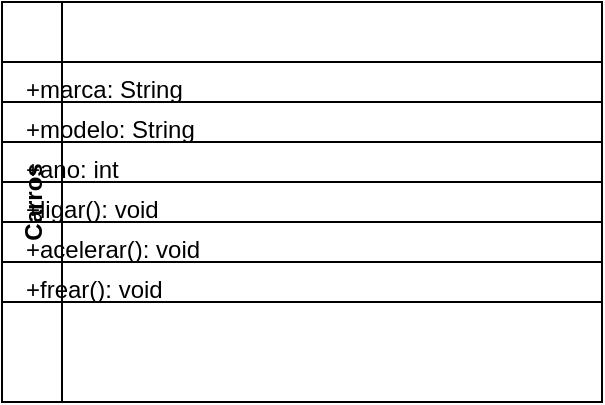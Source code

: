 <mxfile>
  <diagram name="Classe Carros">
    <mxGraphModel dx="2000" dy="1200" grid="1" gridSize="10" guides="1" tooltips="1" connect="1">
      <root>
        <mxCell id="0" />
        <mxCell id="1" parent="0" />

        <!-- Classe Principal -->
        <mxCell id="2" value="Carros" style="swimlane;fontStyle=1;childLayout=stackLayout;horizontal=0;startSize=30;fillColor=#FFFFFF;strokeColor=#000000;" vertex="1" parent="1">
          <mxGeometry x="100" y="100" width="300" height="200" as="geometry" />
        </mxCell>

        <!-- Seção Atributos -->
        <mxCell id="3" value="+marca: String" style="text;align=left;spacingLeft=10;fontStyle=0;strokeColor=#000000;" vertex="1" parent="2">
          <mxGeometry y="30" width="300" height="20" as="geometry" />
        </mxCell>
        <mxCell id="4" value="+modelo: String" style="text;align=left;spacingLeft=10;fontStyle=0;strokeColor=#000000;" vertex="1" parent="2">
          <mxGeometry y="50" width="300" height="20" as="geometry" />
        </mxCell>
        <mxCell id="5" value="+ano: int" style="text;align=left;spacingLeft=10;fontStyle=0;strokeColor=#000000;" vertex="1" parent="2">
          <mxGeometry y="70" width="300" height="20" as="geometry" />
        </mxCell>

        <!-- Linha separadora entre atributos e métodos -->
        <mxCell id="6" style="line;strokeColor=#000000;" edge="1" parent="2">
          <mxGeometry relative="1" as="geometry" />
        </mxCell>

        <!-- Seção Métodos -->
        <mxCell id="7" value="+ligar(): void" style="text;align=left;spacingLeft=10;fontStyle=0;strokeColor=#000000;" vertex="1" parent="2">
          <mxGeometry y="90" width="300" height="20" as="geometry" />
        </mxCell>
        <mxCell id="8" value="+acelerar(): void" style="text;align=left;spacingLeft=10;fontStyle=0;strokeColor=#000000;" vertex="1" parent="2">
          <mxGeometry y="110" width="300" height="20" as="geometry" />
        </mxCell>
        <mxCell id="9" value="+frear(): void" style="text;align=left;spacingLeft=10;fontStyle=0;strokeColor=#000000;" vertex="1" parent="2">
          <mxGeometry y="130" width="300" height="20" as="geometry" />
        </mxCell>

      </root>
    </mxGraphModel>
  </diagram>
</mxfile>
